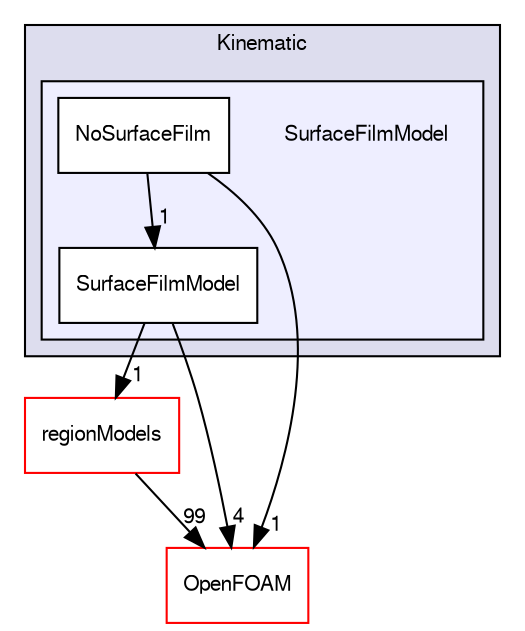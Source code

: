 digraph "src/lagrangian/intermediate/submodels/Kinematic/SurfaceFilmModel" {
  bgcolor=transparent;
  compound=true
  node [ fontsize="10", fontname="FreeSans"];
  edge [ labelfontsize="10", labelfontname="FreeSans"];
  subgraph clusterdir_280ce042c33ce1e00a1fb89491254772 {
    graph [ bgcolor="#ddddee", pencolor="black", label="Kinematic" fontname="FreeSans", fontsize="10", URL="dir_280ce042c33ce1e00a1fb89491254772.html"]
  subgraph clusterdir_61f31c0882508a16d1a835320fc3ef77 {
    graph [ bgcolor="#eeeeff", pencolor="black", label="" URL="dir_61f31c0882508a16d1a835320fc3ef77.html"];
    dir_61f31c0882508a16d1a835320fc3ef77 [shape=plaintext label="SurfaceFilmModel"];
    dir_e989ea7a0d5cd18a9c2f79d5e66b624e [shape=box label="NoSurfaceFilm" color="black" fillcolor="white" style="filled" URL="dir_e989ea7a0d5cd18a9c2f79d5e66b624e.html"];
    dir_9251fc38330bb3ea9023962da3b28e23 [shape=box label="SurfaceFilmModel" color="black" fillcolor="white" style="filled" URL="dir_9251fc38330bb3ea9023962da3b28e23.html"];
  }
  }
  dir_1cee61ac5e24023b73c87e3e265bd2be [shape=box label="regionModels" color="red" URL="dir_1cee61ac5e24023b73c87e3e265bd2be.html"];
  dir_c5473ff19b20e6ec4dfe5c310b3778a8 [shape=box label="OpenFOAM" color="red" URL="dir_c5473ff19b20e6ec4dfe5c310b3778a8.html"];
  dir_9251fc38330bb3ea9023962da3b28e23->dir_1cee61ac5e24023b73c87e3e265bd2be [headlabel="1", labeldistance=1.5 headhref="dir_001396_000588.html"];
  dir_9251fc38330bb3ea9023962da3b28e23->dir_c5473ff19b20e6ec4dfe5c310b3778a8 [headlabel="4", labeldistance=1.5 headhref="dir_001396_001732.html"];
  dir_1cee61ac5e24023b73c87e3e265bd2be->dir_c5473ff19b20e6ec4dfe5c310b3778a8 [headlabel="99", labeldistance=1.5 headhref="dir_000588_001732.html"];
  dir_e989ea7a0d5cd18a9c2f79d5e66b624e->dir_9251fc38330bb3ea9023962da3b28e23 [headlabel="1", labeldistance=1.5 headhref="dir_001395_001396.html"];
  dir_e989ea7a0d5cd18a9c2f79d5e66b624e->dir_c5473ff19b20e6ec4dfe5c310b3778a8 [headlabel="1", labeldistance=1.5 headhref="dir_001395_001732.html"];
}
